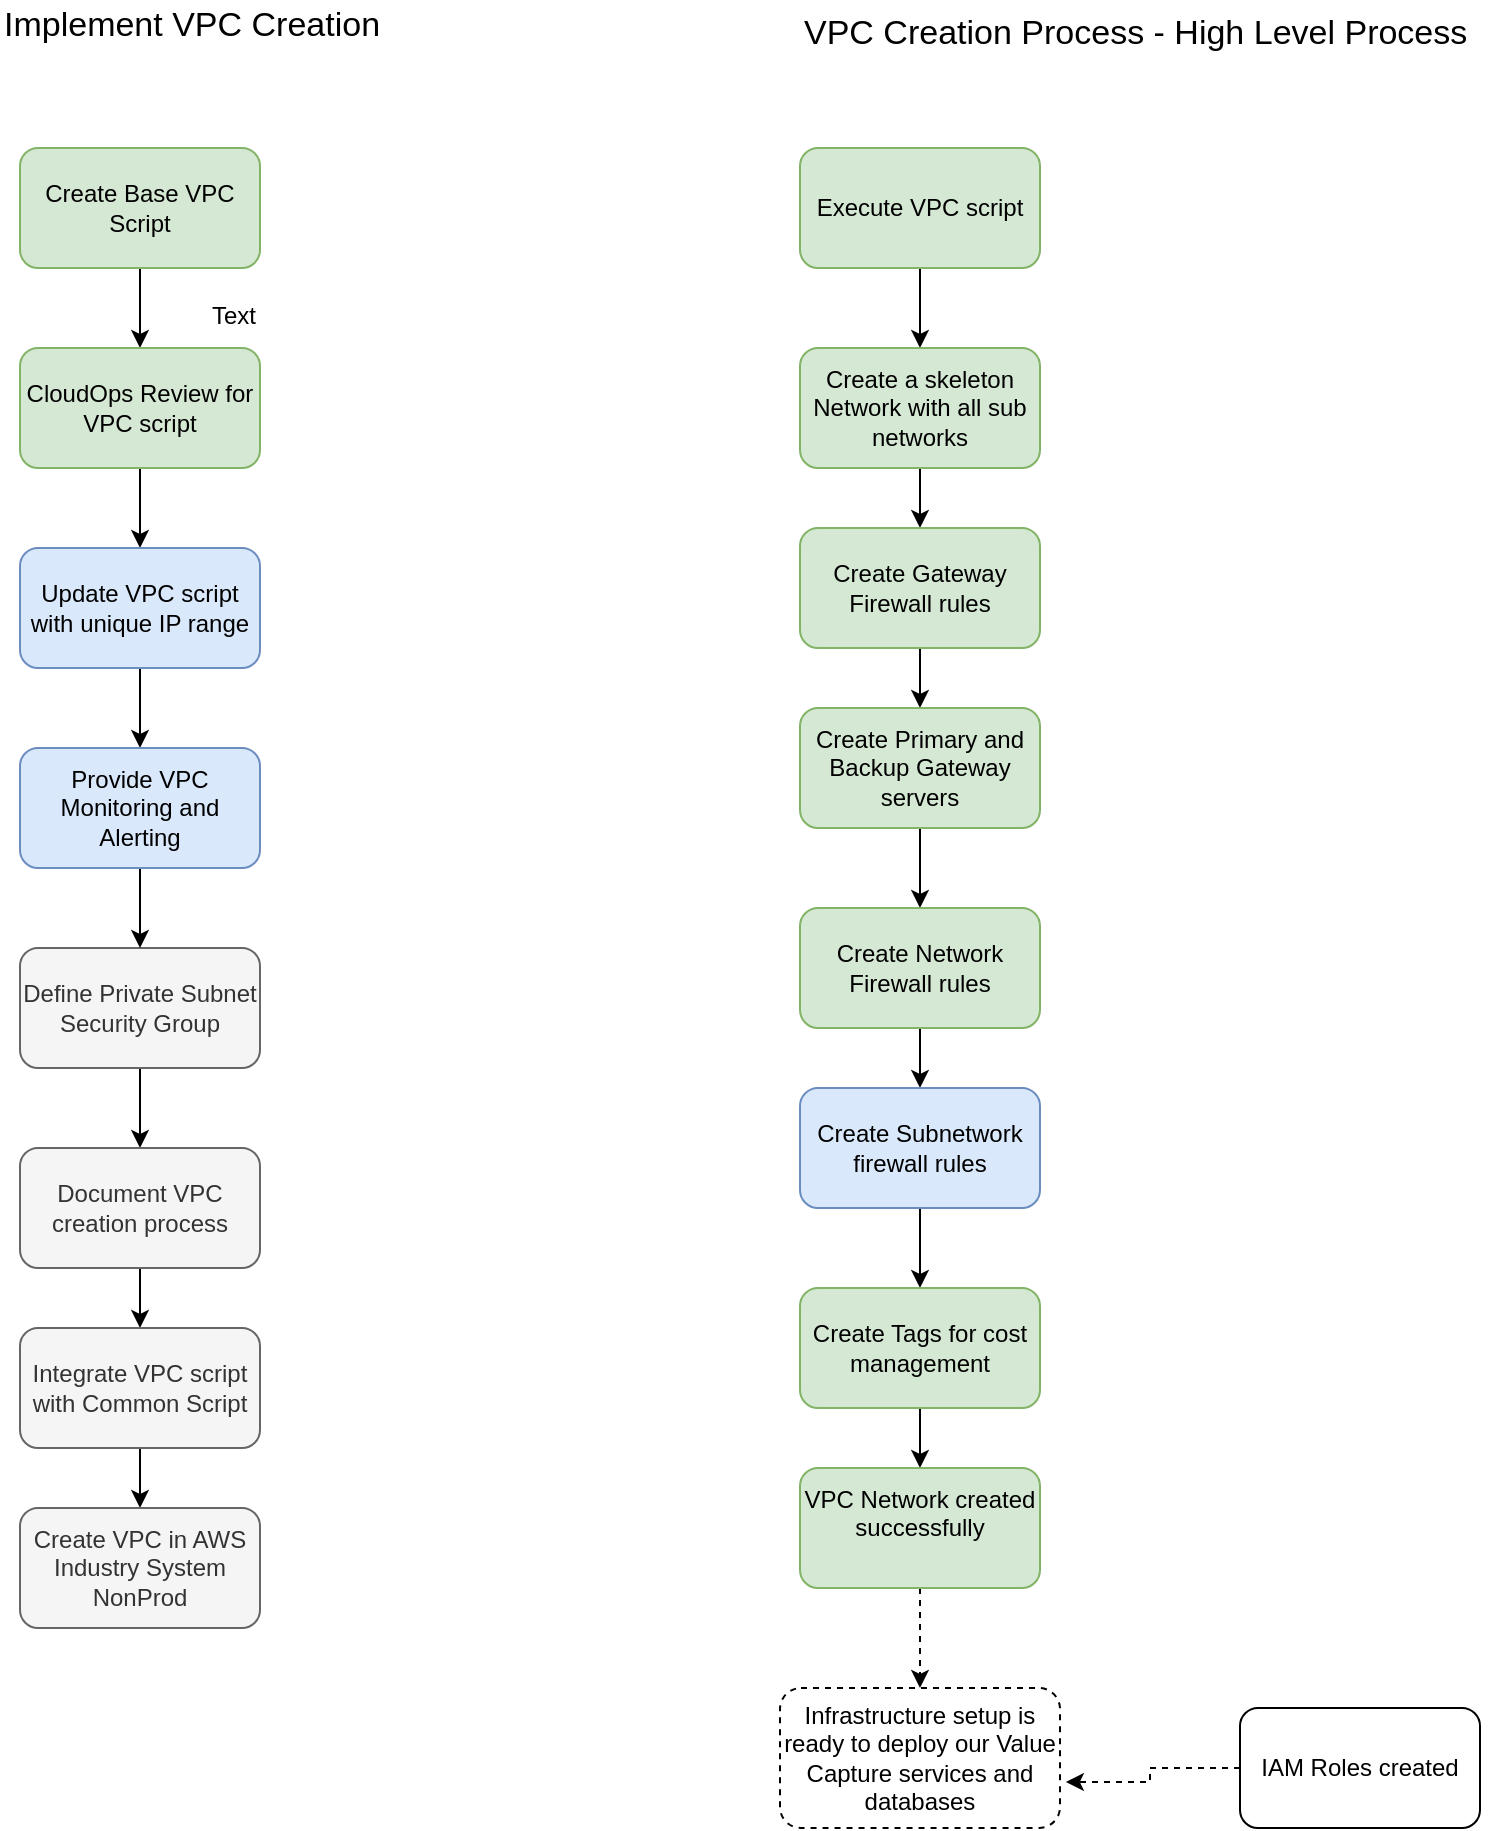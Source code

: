 <mxfile version="10.6.0" type="device"><diagram id="byStRsGMKfcQsN-tKzln" name="Page-1"><mxGraphModel dx="879" dy="544" grid="1" gridSize="10" guides="1" tooltips="1" connect="1" arrows="1" fold="1" page="1" pageScale="1" pageWidth="850" pageHeight="1100" math="0" shadow="0"><root><mxCell id="0"/><mxCell id="1" parent="0"/><mxCell id="OkAyCsJIO0NK7B1xvSpY-11" value="" style="edgeStyle=orthogonalEdgeStyle;rounded=0;orthogonalLoop=1;jettySize=auto;html=1;" parent="1" source="OkAyCsJIO0NK7B1xvSpY-9" target="OkAyCsJIO0NK7B1xvSpY-10" edge="1"><mxGeometry relative="1" as="geometry"/></mxCell><mxCell id="OkAyCsJIO0NK7B1xvSpY-9" value="Execute VPC script" style="rounded=1;whiteSpace=wrap;html=1;fillColor=#d5e8d4;strokeColor=#82b366;" parent="1" vertex="1"><mxGeometry x="470" y="120" width="120" height="60" as="geometry"/></mxCell><mxCell id="OkAyCsJIO0NK7B1xvSpY-13" value="" style="edgeStyle=orthogonalEdgeStyle;rounded=0;orthogonalLoop=1;jettySize=auto;html=1;" parent="1" source="OkAyCsJIO0NK7B1xvSpY-10" target="OkAyCsJIO0NK7B1xvSpY-12" edge="1"><mxGeometry relative="1" as="geometry"/></mxCell><mxCell id="OkAyCsJIO0NK7B1xvSpY-10" value="Create a skeleton Network with all sub networks" style="rounded=1;whiteSpace=wrap;html=1;fillColor=#d5e8d4;strokeColor=#82b366;" parent="1" vertex="1"><mxGeometry x="470" y="220" width="120" height="60" as="geometry"/></mxCell><mxCell id="OkAyCsJIO0NK7B1xvSpY-15" value="" style="edgeStyle=orthogonalEdgeStyle;rounded=0;orthogonalLoop=1;jettySize=auto;html=1;" parent="1" source="OkAyCsJIO0NK7B1xvSpY-12" target="OkAyCsJIO0NK7B1xvSpY-14" edge="1"><mxGeometry relative="1" as="geometry"/></mxCell><mxCell id="OkAyCsJIO0NK7B1xvSpY-12" value="Create Gateway Firewall rules" style="rounded=1;whiteSpace=wrap;html=1;fillColor=#d5e8d4;strokeColor=#82b366;" parent="1" vertex="1"><mxGeometry x="470" y="310" width="120" height="60" as="geometry"/></mxCell><mxCell id="OkAyCsJIO0NK7B1xvSpY-17" value="" style="edgeStyle=orthogonalEdgeStyle;rounded=0;orthogonalLoop=1;jettySize=auto;html=1;" parent="1" source="OkAyCsJIO0NK7B1xvSpY-14" target="OkAyCsJIO0NK7B1xvSpY-16" edge="1"><mxGeometry relative="1" as="geometry"/></mxCell><mxCell id="OkAyCsJIO0NK7B1xvSpY-14" value="Create Primary and Backup Gateway servers" style="rounded=1;whiteSpace=wrap;html=1;fillColor=#d5e8d4;strokeColor=#82b366;" parent="1" vertex="1"><mxGeometry x="470" y="400" width="120" height="60" as="geometry"/></mxCell><mxCell id="OkAyCsJIO0NK7B1xvSpY-19" value="" style="edgeStyle=orthogonalEdgeStyle;rounded=0;orthogonalLoop=1;jettySize=auto;html=1;" parent="1" source="OkAyCsJIO0NK7B1xvSpY-16" target="OkAyCsJIO0NK7B1xvSpY-18" edge="1"><mxGeometry relative="1" as="geometry"/></mxCell><mxCell id="OkAyCsJIO0NK7B1xvSpY-16" value="Create Network Firewall rules" style="rounded=1;whiteSpace=wrap;html=1;fillColor=#d5e8d4;strokeColor=#82b366;" parent="1" vertex="1"><mxGeometry x="470" y="500" width="120" height="60" as="geometry"/></mxCell><mxCell id="OkAyCsJIO0NK7B1xvSpY-21" value="" style="edgeStyle=orthogonalEdgeStyle;rounded=0;orthogonalLoop=1;jettySize=auto;html=1;" parent="1" source="OkAyCsJIO0NK7B1xvSpY-18" target="OkAyCsJIO0NK7B1xvSpY-20" edge="1"><mxGeometry relative="1" as="geometry"/></mxCell><mxCell id="OkAyCsJIO0NK7B1xvSpY-18" value="Create Subnetwork firewall rules" style="rounded=1;whiteSpace=wrap;html=1;fillColor=#dae8fc;strokeColor=#6c8ebf;" parent="1" vertex="1"><mxGeometry x="470" y="590" width="120" height="60" as="geometry"/></mxCell><mxCell id="OkAyCsJIO0NK7B1xvSpY-23" value="" style="edgeStyle=orthogonalEdgeStyle;rounded=0;orthogonalLoop=1;jettySize=auto;html=1;" parent="1" source="OkAyCsJIO0NK7B1xvSpY-20" target="OkAyCsJIO0NK7B1xvSpY-22" edge="1"><mxGeometry relative="1" as="geometry"/></mxCell><mxCell id="OkAyCsJIO0NK7B1xvSpY-20" value="Create Tags for cost management" style="rounded=1;whiteSpace=wrap;html=1;fillColor=#d5e8d4;strokeColor=#82b366;" parent="1" vertex="1"><mxGeometry x="470" y="690" width="120" height="60" as="geometry"/></mxCell><mxCell id="OkAyCsJIO0NK7B1xvSpY-28" value="" style="edgeStyle=orthogonalEdgeStyle;rounded=0;orthogonalLoop=1;jettySize=auto;html=1;dashed=1;" parent="1" source="OkAyCsJIO0NK7B1xvSpY-22" target="OkAyCsJIO0NK7B1xvSpY-26" edge="1"><mxGeometry relative="1" as="geometry"/></mxCell><mxCell id="OkAyCsJIO0NK7B1xvSpY-22" value="VPC Network created successfully&lt;br&gt;&lt;br&gt;" style="rounded=1;whiteSpace=wrap;html=1;fillColor=#d5e8d4;strokeColor=#82b366;" parent="1" vertex="1"><mxGeometry x="470" y="780" width="120" height="60" as="geometry"/></mxCell><mxCell id="OkAyCsJIO0NK7B1xvSpY-26" value="Infrastructure setup is ready to deploy our Value Capture services and databases" style="rounded=1;whiteSpace=wrap;html=1;dashed=1;" parent="1" vertex="1"><mxGeometry x="460" y="890" width="140" height="70" as="geometry"/></mxCell><mxCell id="OkAyCsJIO0NK7B1xvSpY-31" value="" style="edgeStyle=orthogonalEdgeStyle;rounded=0;orthogonalLoop=1;jettySize=auto;html=1;dashed=1;entryX=1.021;entryY=0.671;entryDx=0;entryDy=0;entryPerimeter=0;" parent="1" source="OkAyCsJIO0NK7B1xvSpY-29" target="OkAyCsJIO0NK7B1xvSpY-26" edge="1"><mxGeometry relative="1" as="geometry"><mxPoint x="695" y="970" as="targetPoint"/></mxGeometry></mxCell><mxCell id="OkAyCsJIO0NK7B1xvSpY-29" value="IAM Roles created" style="rounded=1;whiteSpace=wrap;html=1;" parent="1" vertex="1"><mxGeometry x="690" y="900" width="120" height="60" as="geometry"/></mxCell><mxCell id="jHvhuSBPtsp-LbtS6KnF-3" value="" style="edgeStyle=orthogonalEdgeStyle;rounded=0;orthogonalLoop=1;jettySize=auto;html=1;" edge="1" parent="1" source="jHvhuSBPtsp-LbtS6KnF-1" target="jHvhuSBPtsp-LbtS6KnF-2"><mxGeometry relative="1" as="geometry"/></mxCell><mxCell id="jHvhuSBPtsp-LbtS6KnF-1" value="Create Base VPC Script&lt;br&gt;" style="rounded=1;whiteSpace=wrap;html=1;fillColor=#d5e8d4;strokeColor=#82b366;" vertex="1" parent="1"><mxGeometry x="80" y="120" width="120" height="60" as="geometry"/></mxCell><mxCell id="jHvhuSBPtsp-LbtS6KnF-5" value="" style="edgeStyle=orthogonalEdgeStyle;rounded=0;orthogonalLoop=1;jettySize=auto;html=1;" edge="1" parent="1" source="jHvhuSBPtsp-LbtS6KnF-2" target="jHvhuSBPtsp-LbtS6KnF-4"><mxGeometry relative="1" as="geometry"/></mxCell><mxCell id="jHvhuSBPtsp-LbtS6KnF-2" value="&lt;br&gt;CloudOps Review for VPC script&lt;br&gt;&amp;nbsp;&lt;br&gt;" style="rounded=1;whiteSpace=wrap;html=1;fillColor=#d5e8d4;strokeColor=#82b366;" vertex="1" parent="1"><mxGeometry x="80" y="220" width="120" height="60" as="geometry"/></mxCell><mxCell id="jHvhuSBPtsp-LbtS6KnF-26" value="" style="edgeStyle=orthogonalEdgeStyle;rounded=0;orthogonalLoop=1;jettySize=auto;html=1;" edge="1" parent="1" source="jHvhuSBPtsp-LbtS6KnF-4" target="jHvhuSBPtsp-LbtS6KnF-12"><mxGeometry relative="1" as="geometry"/></mxCell><mxCell id="jHvhuSBPtsp-LbtS6KnF-4" value="Update VPC script with unique IP range&lt;br&gt;" style="rounded=1;whiteSpace=wrap;html=1;fillColor=#dae8fc;strokeColor=#6c8ebf;" vertex="1" parent="1"><mxGeometry x="80" y="320" width="120" height="60" as="geometry"/></mxCell><mxCell id="jHvhuSBPtsp-LbtS6KnF-28" value="" style="edgeStyle=orthogonalEdgeStyle;rounded=0;orthogonalLoop=1;jettySize=auto;html=1;" edge="1" parent="1" source="jHvhuSBPtsp-LbtS6KnF-8" target="jHvhuSBPtsp-LbtS6KnF-14"><mxGeometry relative="1" as="geometry"/></mxCell><mxCell id="jHvhuSBPtsp-LbtS6KnF-8" value="Define Private Subnet Security Group&lt;br&gt;" style="rounded=1;whiteSpace=wrap;html=1;fillColor=#f5f5f5;strokeColor=#666666;fontColor=#333333;" vertex="1" parent="1"><mxGeometry x="80" y="520" width="120" height="60" as="geometry"/></mxCell><mxCell id="jHvhuSBPtsp-LbtS6KnF-27" value="" style="edgeStyle=orthogonalEdgeStyle;rounded=0;orthogonalLoop=1;jettySize=auto;html=1;" edge="1" parent="1" source="jHvhuSBPtsp-LbtS6KnF-12" target="jHvhuSBPtsp-LbtS6KnF-8"><mxGeometry relative="1" as="geometry"/></mxCell><mxCell id="jHvhuSBPtsp-LbtS6KnF-12" value="Provide VPC Monitoring and Alerting&lt;br&gt;" style="rounded=1;whiteSpace=wrap;html=1;fillColor=#dae8fc;strokeColor=#6c8ebf;" vertex="1" parent="1"><mxGeometry x="80" y="420" width="120" height="60" as="geometry"/></mxCell><mxCell id="jHvhuSBPtsp-LbtS6KnF-17" value="" style="edgeStyle=orthogonalEdgeStyle;rounded=0;orthogonalLoop=1;jettySize=auto;html=1;" edge="1" parent="1" source="jHvhuSBPtsp-LbtS6KnF-14" target="jHvhuSBPtsp-LbtS6KnF-16"><mxGeometry relative="1" as="geometry"/></mxCell><mxCell id="jHvhuSBPtsp-LbtS6KnF-14" value="&lt;br&gt;Document VPC creation process&lt;br&gt;&lt;br&gt;" style="rounded=1;whiteSpace=wrap;html=1;fillColor=#f5f5f5;strokeColor=#666666;fontColor=#333333;" vertex="1" parent="1"><mxGeometry x="80" y="620" width="120" height="60" as="geometry"/></mxCell><mxCell id="jHvhuSBPtsp-LbtS6KnF-19" value="" style="edgeStyle=orthogonalEdgeStyle;rounded=0;orthogonalLoop=1;jettySize=auto;html=1;" edge="1" parent="1" source="jHvhuSBPtsp-LbtS6KnF-16" target="jHvhuSBPtsp-LbtS6KnF-18"><mxGeometry relative="1" as="geometry"/></mxCell><mxCell id="jHvhuSBPtsp-LbtS6KnF-16" value="Integrate VPC script with Common Script&lt;br&gt;" style="rounded=1;whiteSpace=wrap;html=1;fillColor=#f5f5f5;strokeColor=#666666;fontColor=#333333;" vertex="1" parent="1"><mxGeometry x="80" y="710" width="120" height="60" as="geometry"/></mxCell><mxCell id="jHvhuSBPtsp-LbtS6KnF-18" value="Create VPC in AWS Industry System NonProd" style="rounded=1;whiteSpace=wrap;html=1;fillColor=#f5f5f5;strokeColor=#666666;fontColor=#333333;" vertex="1" parent="1"><mxGeometry x="80" y="800" width="120" height="60" as="geometry"/></mxCell><mxCell id="jHvhuSBPtsp-LbtS6KnF-21" value="&lt;div style=&quot;text-align: center&quot;&gt;&lt;br&gt;&lt;/div&gt;" style="text;html=1;resizable=0;points=[];autosize=1;align=left;verticalAlign=top;spacingTop=-4;" vertex="1" parent="1"><mxGeometry x="320" y="46" width="20" height="20" as="geometry"/></mxCell><mxCell id="jHvhuSBPtsp-LbtS6KnF-24" value="&lt;span&gt;&lt;font style=&quot;font-size: 17px&quot;&gt;Implement VPC Creation&lt;/font&gt;&lt;/span&gt;" style="text;html=1;resizable=0;points=[];autosize=1;align=left;verticalAlign=top;spacingTop=-4;strokeWidth=2;" vertex="1" parent="1"><mxGeometry x="70" y="46" width="200" height="20" as="geometry"/></mxCell><mxCell id="jHvhuSBPtsp-LbtS6KnF-25" value="&lt;font style=&quot;font-size: 17px&quot;&gt;VPC Creation Process - High Level Process&lt;br&gt;&lt;/font&gt;&lt;br&gt;" style="text;html=1;resizable=0;points=[];autosize=1;align=left;verticalAlign=top;spacingTop=-4;" vertex="1" parent="1"><mxGeometry x="470" y="50" width="350" height="30" as="geometry"/></mxCell><mxCell id="jHvhuSBPtsp-LbtS6KnF-29" value="Text" style="text;html=1;resizable=0;points=[];autosize=1;align=left;verticalAlign=top;spacingTop=-4;" vertex="1" parent="1"><mxGeometry x="174" y="194" width="40" height="20" as="geometry"/></mxCell></root></mxGraphModel></diagram></mxfile>